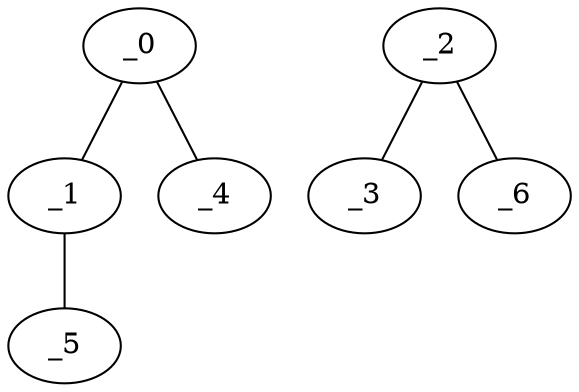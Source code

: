 graph FP1_0007 {
	_0	 [x="0.850876",
		y="2.74165"];
	_1	 [x="0.71",
		y="0.73"];
	_0 -- _1;
	_4	 [x="2.02656",
		y="2.71103"];
	_0 -- _4;
	_5	 [x="0.03235",
		y="0.285345"];
	_1 -- _5;
	_2	 [x="0.52",
		y="1.77"];
	_3	 [x="1.61845",
		y="1.71071"];
	_2 -- _3;
	_6	 [x="2.66602",
		y="1.34838"];
	_2 -- _6;
}
